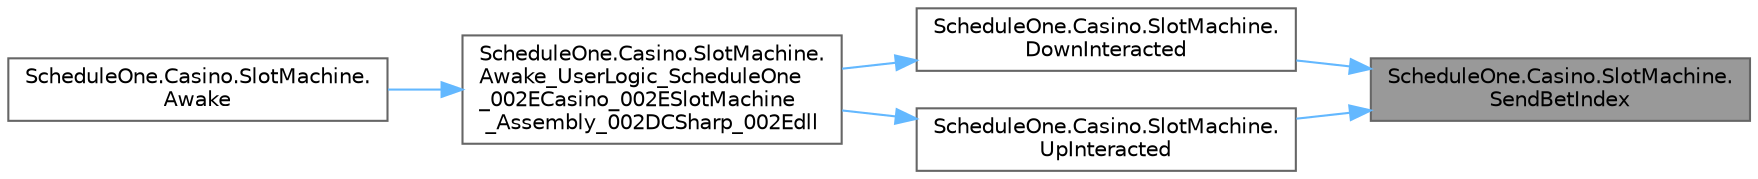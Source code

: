 digraph "ScheduleOne.Casino.SlotMachine.SendBetIndex"
{
 // LATEX_PDF_SIZE
  bgcolor="transparent";
  edge [fontname=Helvetica,fontsize=10,labelfontname=Helvetica,labelfontsize=10];
  node [fontname=Helvetica,fontsize=10,shape=box,height=0.2,width=0.4];
  rankdir="RL";
  Node1 [id="Node000001",label="ScheduleOne.Casino.SlotMachine.\lSendBetIndex",height=0.2,width=0.4,color="gray40", fillcolor="grey60", style="filled", fontcolor="black",tooltip=" "];
  Node1 -> Node2 [id="edge1_Node000001_Node000002",dir="back",color="steelblue1",style="solid",tooltip=" "];
  Node2 [id="Node000002",label="ScheduleOne.Casino.SlotMachine.\lDownInteracted",height=0.2,width=0.4,color="grey40", fillcolor="white", style="filled",URL="$class_schedule_one_1_1_casino_1_1_slot_machine.html#a81b9e9d28cc4515cc413036fb74337fe",tooltip=" "];
  Node2 -> Node3 [id="edge2_Node000002_Node000003",dir="back",color="steelblue1",style="solid",tooltip=" "];
  Node3 [id="Node000003",label="ScheduleOne.Casino.SlotMachine.\lAwake_UserLogic_ScheduleOne\l_002ECasino_002ESlotMachine\l_Assembly_002DCSharp_002Edll",height=0.2,width=0.4,color="grey40", fillcolor="white", style="filled",URL="$class_schedule_one_1_1_casino_1_1_slot_machine.html#a38fd1264451f8550180e0dd37f5152dc",tooltip=" "];
  Node3 -> Node4 [id="edge3_Node000003_Node000004",dir="back",color="steelblue1",style="solid",tooltip=" "];
  Node4 [id="Node000004",label="ScheduleOne.Casino.SlotMachine.\lAwake",height=0.2,width=0.4,color="grey40", fillcolor="white", style="filled",URL="$class_schedule_one_1_1_casino_1_1_slot_machine.html#a9e4d227209baff5eed23ebd47ee88905",tooltip=" "];
  Node1 -> Node5 [id="edge4_Node000001_Node000005",dir="back",color="steelblue1",style="solid",tooltip=" "];
  Node5 [id="Node000005",label="ScheduleOne.Casino.SlotMachine.\lUpInteracted",height=0.2,width=0.4,color="grey40", fillcolor="white", style="filled",URL="$class_schedule_one_1_1_casino_1_1_slot_machine.html#a06ea6b96def867c9615153f89c4269e3",tooltip=" "];
  Node5 -> Node3 [id="edge5_Node000005_Node000003",dir="back",color="steelblue1",style="solid",tooltip=" "];
}
